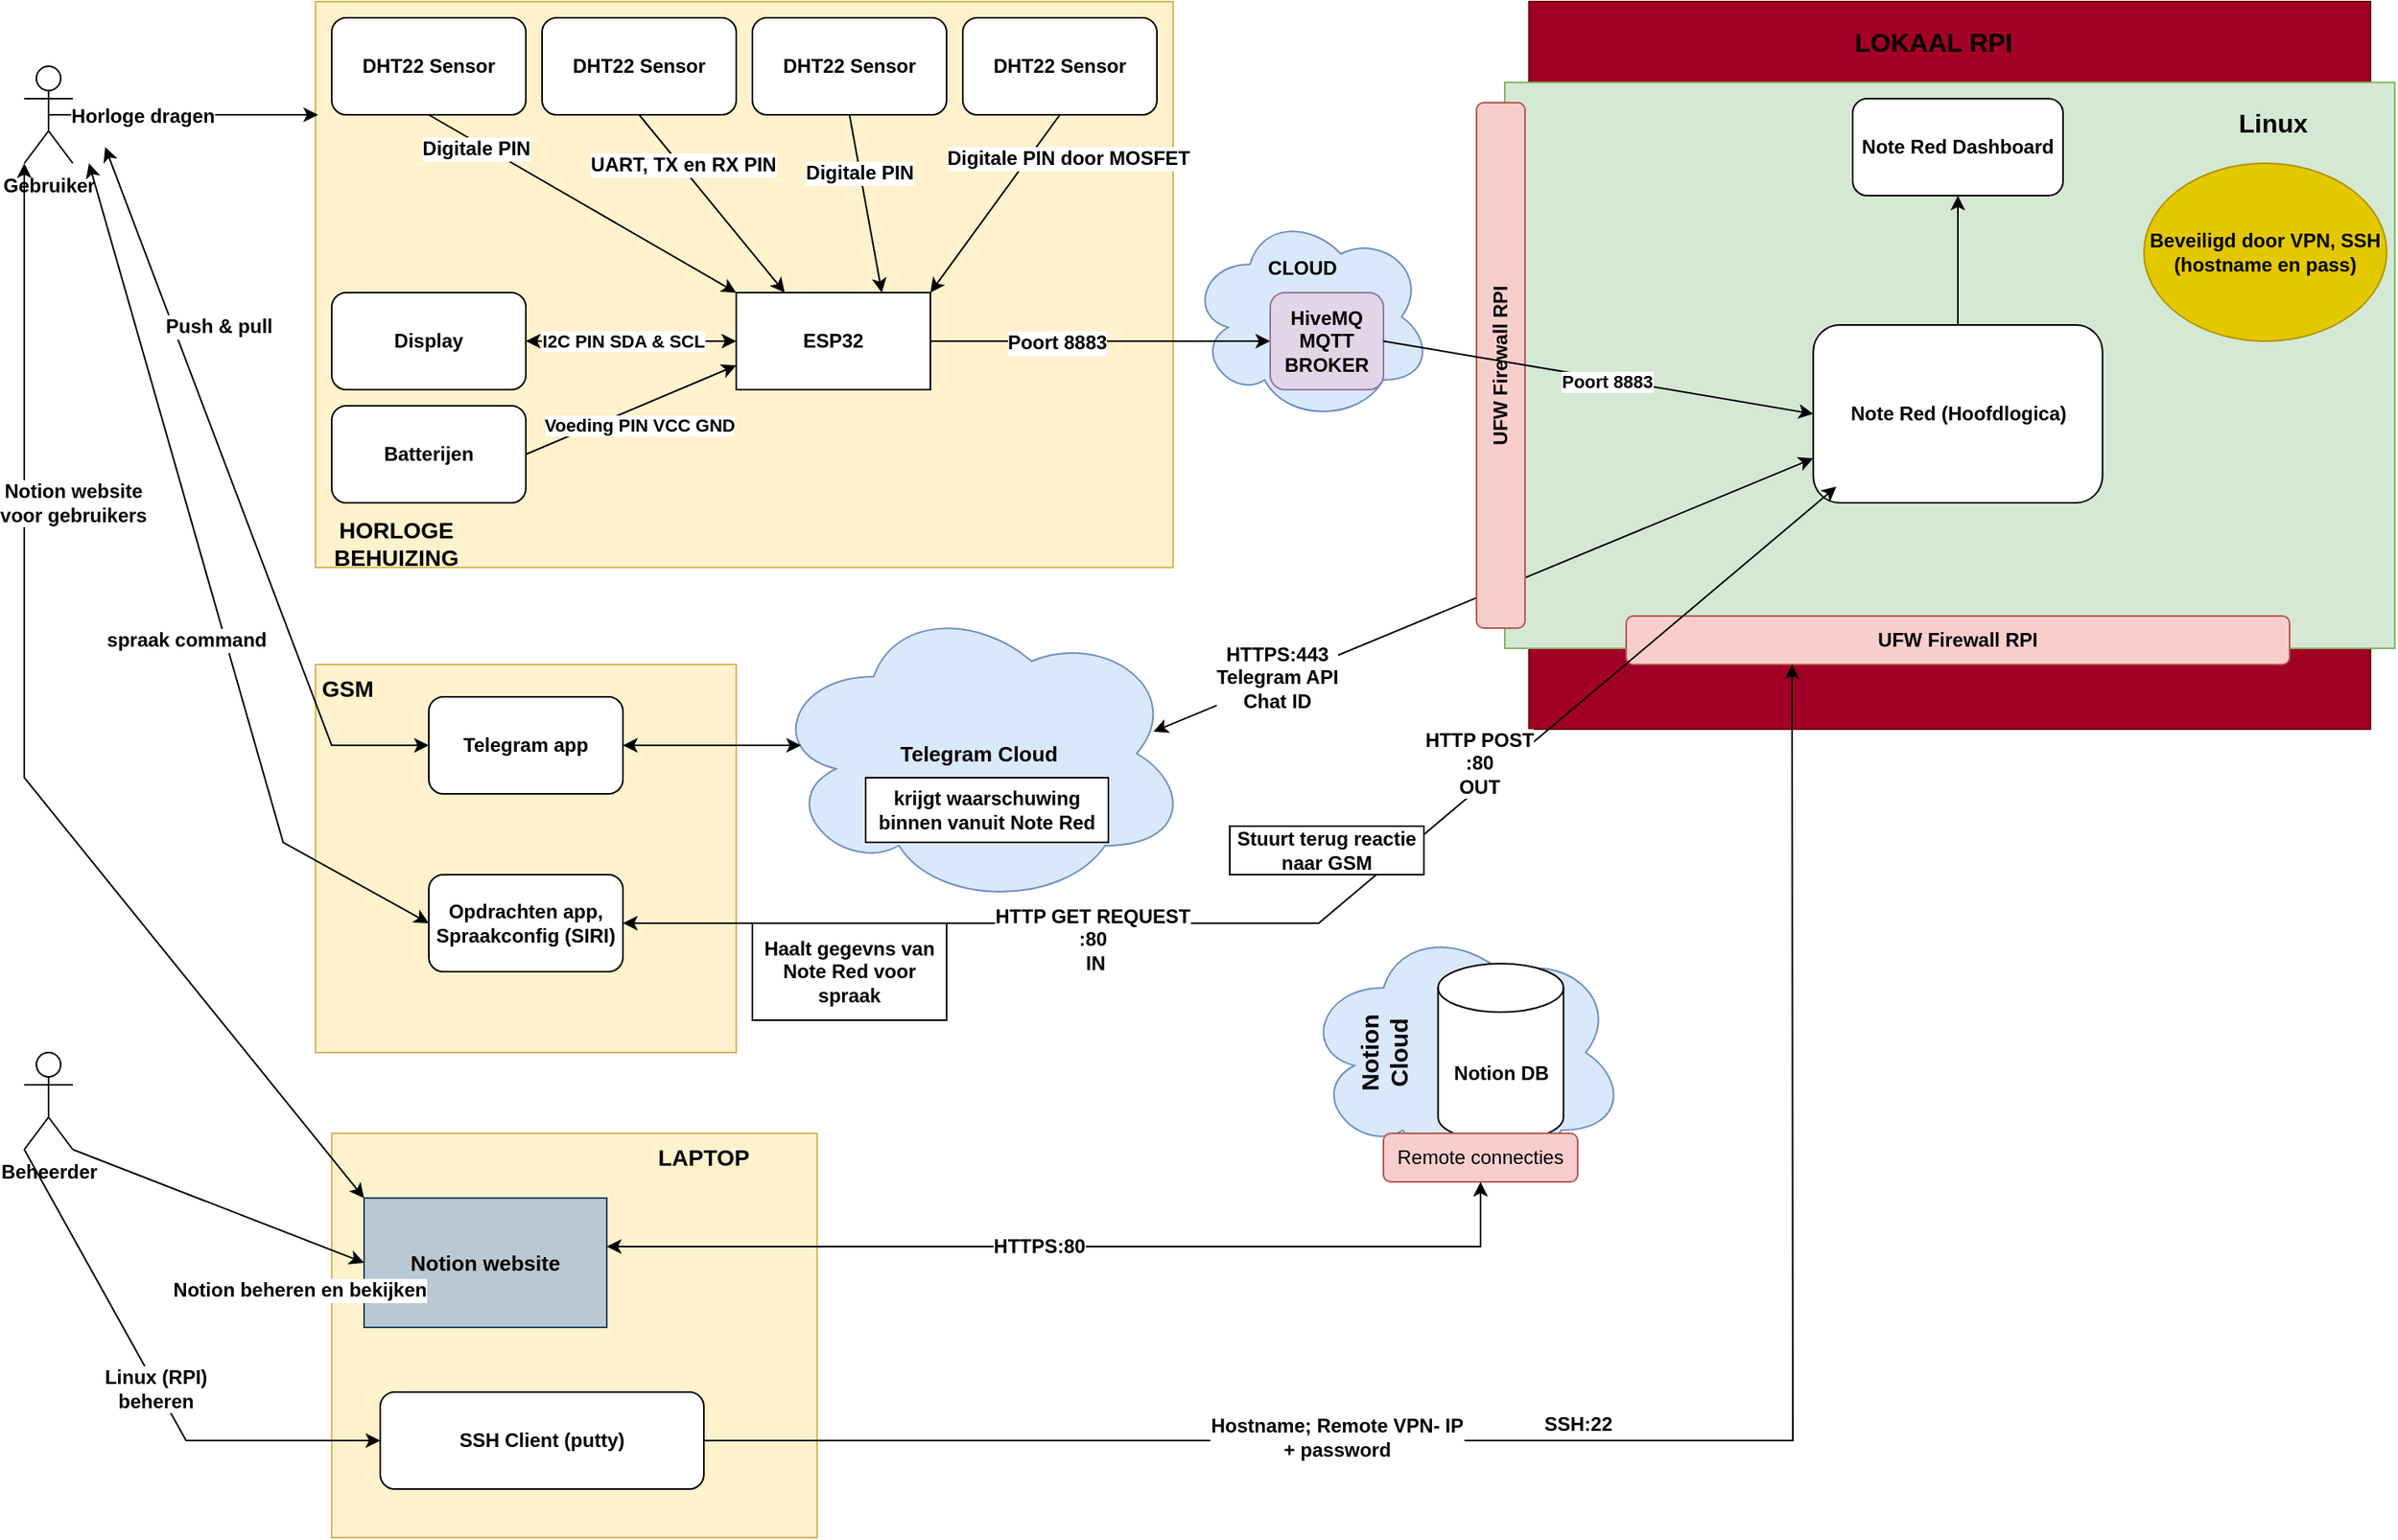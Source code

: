 <mxfile version="26.0.16">
  <diagram name="Pagina-1" id="Lu8BmvKnbfaBki2a1ZRC">
    <mxGraphModel dx="1687" dy="868" grid="1" gridSize="10" guides="1" tooltips="1" connect="1" arrows="1" fold="1" page="1" pageScale="1" pageWidth="2000" pageHeight="1000" math="0" shadow="0">
      <root>
        <mxCell id="0" />
        <mxCell id="1" parent="0" />
        <mxCell id="3iKsHlf3ZmwjfovonzyE-2" value="" style="rounded=0;whiteSpace=wrap;html=1;fillColor=#fff2cc;strokeColor=#d6b656;" vertex="1" parent="1">
          <mxGeometry x="200" y="30" width="530" height="350" as="geometry" />
        </mxCell>
        <mxCell id="3iKsHlf3ZmwjfovonzyE-3" value="&lt;b&gt;Gebruiker&lt;/b&gt;" style="shape=umlActor;verticalLabelPosition=bottom;verticalAlign=top;html=1;outlineConnect=0;" vertex="1" parent="1">
          <mxGeometry x="20" y="70" width="30" height="60" as="geometry" />
        </mxCell>
        <mxCell id="3iKsHlf3ZmwjfovonzyE-5" style="edgeStyle=orthogonalEdgeStyle;rounded=0;orthogonalLoop=1;jettySize=auto;html=1;exitX=0.5;exitY=0.5;exitDx=0;exitDy=0;exitPerimeter=0;entryX=0.003;entryY=0.2;entryDx=0;entryDy=0;entryPerimeter=0;" edge="1" parent="1" source="3iKsHlf3ZmwjfovonzyE-3" target="3iKsHlf3ZmwjfovonzyE-2">
          <mxGeometry relative="1" as="geometry" />
        </mxCell>
        <mxCell id="3iKsHlf3ZmwjfovonzyE-6" value="&lt;font style=&quot;font-size: 12px;&quot;&gt;&lt;b&gt;Horloge dragen&lt;/b&gt;&lt;/font&gt;" style="edgeLabel;html=1;align=center;verticalAlign=middle;resizable=0;points=[];" vertex="1" connectable="0" parent="3iKsHlf3ZmwjfovonzyE-5">
          <mxGeometry x="-0.306" y="-1" relative="1" as="geometry">
            <mxPoint as="offset" />
          </mxGeometry>
        </mxCell>
        <mxCell id="3iKsHlf3ZmwjfovonzyE-8" value="&lt;b&gt;DHT22 Sensor&lt;/b&gt;" style="rounded=1;whiteSpace=wrap;html=1;" vertex="1" parent="1">
          <mxGeometry x="210" y="40" width="120" height="60" as="geometry" />
        </mxCell>
        <mxCell id="3iKsHlf3ZmwjfovonzyE-9" value="&lt;b&gt;DHT22 Sensor&lt;/b&gt;" style="rounded=1;whiteSpace=wrap;html=1;" vertex="1" parent="1">
          <mxGeometry x="340" y="40" width="120" height="60" as="geometry" />
        </mxCell>
        <mxCell id="3iKsHlf3ZmwjfovonzyE-10" value="&lt;b&gt;DHT22 Sensor&lt;/b&gt;" style="rounded=1;whiteSpace=wrap;html=1;" vertex="1" parent="1">
          <mxGeometry x="470" y="40" width="120" height="60" as="geometry" />
        </mxCell>
        <mxCell id="3iKsHlf3ZmwjfovonzyE-11" value="&lt;b&gt;DHT22 Sensor&lt;/b&gt;" style="rounded=1;whiteSpace=wrap;html=1;" vertex="1" parent="1">
          <mxGeometry x="600" y="40" width="120" height="60" as="geometry" />
        </mxCell>
        <mxCell id="3iKsHlf3ZmwjfovonzyE-12" value="&lt;b&gt;ESP32&lt;/b&gt;" style="rounded=0;whiteSpace=wrap;html=1;" vertex="1" parent="1">
          <mxGeometry x="460" y="210" width="120" height="60" as="geometry" />
        </mxCell>
        <mxCell id="3iKsHlf3ZmwjfovonzyE-13" value="" style="endArrow=classic;html=1;rounded=0;exitX=0.5;exitY=1;exitDx=0;exitDy=0;entryX=0;entryY=0;entryDx=0;entryDy=0;" edge="1" parent="1" source="3iKsHlf3ZmwjfovonzyE-8" target="3iKsHlf3ZmwjfovonzyE-12">
          <mxGeometry width="50" height="50" relative="1" as="geometry">
            <mxPoint x="420" y="360" as="sourcePoint" />
            <mxPoint x="470" y="310" as="targetPoint" />
          </mxGeometry>
        </mxCell>
        <mxCell id="3iKsHlf3ZmwjfovonzyE-17" value="&lt;b&gt;&lt;font style=&quot;font-size: 12px;&quot;&gt;Digitale PIN&lt;/font&gt;&lt;/b&gt;" style="edgeLabel;html=1;align=center;verticalAlign=middle;resizable=0;points=[];" vertex="1" connectable="0" parent="3iKsHlf3ZmwjfovonzyE-13">
          <mxGeometry x="-0.677" y="-3" relative="1" as="geometry">
            <mxPoint as="offset" />
          </mxGeometry>
        </mxCell>
        <mxCell id="3iKsHlf3ZmwjfovonzyE-14" value="" style="endArrow=classic;html=1;rounded=0;exitX=0.5;exitY=1;exitDx=0;exitDy=0;entryX=0.25;entryY=0;entryDx=0;entryDy=0;" edge="1" parent="1" source="3iKsHlf3ZmwjfovonzyE-9" target="3iKsHlf3ZmwjfovonzyE-12">
          <mxGeometry width="50" height="50" relative="1" as="geometry">
            <mxPoint x="280" y="110" as="sourcePoint" />
            <mxPoint x="450" y="220" as="targetPoint" />
          </mxGeometry>
        </mxCell>
        <mxCell id="3iKsHlf3ZmwjfovonzyE-18" value="&lt;span style=&quot;font-size: 12px;&quot;&gt;&lt;b&gt;UART, TX en RX PIN&lt;/b&gt;&lt;/span&gt;" style="edgeLabel;html=1;align=center;verticalAlign=middle;resizable=0;points=[];" vertex="1" connectable="0" parent="3iKsHlf3ZmwjfovonzyE-14">
          <mxGeometry x="-0.426" y="1" relative="1" as="geometry">
            <mxPoint as="offset" />
          </mxGeometry>
        </mxCell>
        <mxCell id="3iKsHlf3ZmwjfovonzyE-15" value="" style="endArrow=classic;html=1;rounded=0;exitX=0.5;exitY=1;exitDx=0;exitDy=0;entryX=0.75;entryY=0;entryDx=0;entryDy=0;" edge="1" parent="1" source="3iKsHlf3ZmwjfovonzyE-10" target="3iKsHlf3ZmwjfovonzyE-12">
          <mxGeometry width="50" height="50" relative="1" as="geometry">
            <mxPoint x="410" y="110" as="sourcePoint" />
            <mxPoint x="480" y="220" as="targetPoint" />
          </mxGeometry>
        </mxCell>
        <mxCell id="3iKsHlf3ZmwjfovonzyE-19" value="&lt;b&gt;&lt;font style=&quot;font-size: 12px;&quot;&gt;Digitale PIN&lt;/font&gt;&lt;/b&gt;" style="edgeLabel;html=1;align=center;verticalAlign=middle;resizable=0;points=[];" vertex="1" connectable="0" parent="3iKsHlf3ZmwjfovonzyE-15">
          <mxGeometry x="-0.345" y="-1" relative="1" as="geometry">
            <mxPoint as="offset" />
          </mxGeometry>
        </mxCell>
        <mxCell id="3iKsHlf3ZmwjfovonzyE-16" value="" style="endArrow=classic;html=1;rounded=0;exitX=0.5;exitY=1;exitDx=0;exitDy=0;entryX=1;entryY=0;entryDx=0;entryDy=0;" edge="1" parent="1" source="3iKsHlf3ZmwjfovonzyE-11" target="3iKsHlf3ZmwjfovonzyE-12">
          <mxGeometry width="50" height="50" relative="1" as="geometry">
            <mxPoint x="540" y="110" as="sourcePoint" />
            <mxPoint x="540" y="220" as="targetPoint" />
          </mxGeometry>
        </mxCell>
        <mxCell id="3iKsHlf3ZmwjfovonzyE-20" value="&lt;b&gt;&lt;font style=&quot;font-size: 12px;&quot;&gt;Digitale PIN door MOSFET&lt;/font&gt;&lt;/b&gt;" style="edgeLabel;html=1;align=center;verticalAlign=middle;resizable=0;points=[];" vertex="1" connectable="0" parent="3iKsHlf3ZmwjfovonzyE-16">
          <mxGeometry x="-0.497" y="-2" relative="1" as="geometry">
            <mxPoint x="26" as="offset" />
          </mxGeometry>
        </mxCell>
        <mxCell id="3iKsHlf3ZmwjfovonzyE-21" value="&lt;b&gt;Display&lt;/b&gt;" style="rounded=1;whiteSpace=wrap;html=1;" vertex="1" parent="1">
          <mxGeometry x="210" y="210" width="120" height="60" as="geometry" />
        </mxCell>
        <mxCell id="3iKsHlf3ZmwjfovonzyE-22" value="&lt;b&gt;Batterijen&lt;/b&gt;" style="rounded=1;whiteSpace=wrap;html=1;" vertex="1" parent="1">
          <mxGeometry x="210" y="280" width="120" height="60" as="geometry" />
        </mxCell>
        <mxCell id="3iKsHlf3ZmwjfovonzyE-23" value="" style="endArrow=classic;startArrow=classic;html=1;rounded=0;exitX=1;exitY=0.5;exitDx=0;exitDy=0;entryX=0;entryY=0.5;entryDx=0;entryDy=0;" edge="1" parent="1" source="3iKsHlf3ZmwjfovonzyE-21" target="3iKsHlf3ZmwjfovonzyE-12">
          <mxGeometry width="50" height="50" relative="1" as="geometry">
            <mxPoint x="470" y="330" as="sourcePoint" />
            <mxPoint x="520" y="280" as="targetPoint" />
          </mxGeometry>
        </mxCell>
        <mxCell id="3iKsHlf3ZmwjfovonzyE-24" value="&lt;b&gt;I2C PIN SDA &amp;amp; SCL&lt;/b&gt;" style="edgeLabel;html=1;align=center;verticalAlign=middle;resizable=0;points=[];" vertex="1" connectable="0" parent="3iKsHlf3ZmwjfovonzyE-23">
          <mxGeometry x="-0.109" relative="1" as="geometry">
            <mxPoint x="2" as="offset" />
          </mxGeometry>
        </mxCell>
        <mxCell id="3iKsHlf3ZmwjfovonzyE-25" value="" style="endArrow=classic;html=1;rounded=0;exitX=1;exitY=0.5;exitDx=0;exitDy=0;entryX=0;entryY=0.75;entryDx=0;entryDy=0;" edge="1" parent="1" source="3iKsHlf3ZmwjfovonzyE-22" target="3iKsHlf3ZmwjfovonzyE-12">
          <mxGeometry width="50" height="50" relative="1" as="geometry">
            <mxPoint x="470" y="330" as="sourcePoint" />
            <mxPoint x="520" y="280" as="targetPoint" />
          </mxGeometry>
        </mxCell>
        <mxCell id="3iKsHlf3ZmwjfovonzyE-26" value="&lt;b&gt;&lt;font&gt;Voeding PIN VCC GND&lt;/font&gt;&lt;/b&gt;" style="edgeLabel;html=1;align=center;verticalAlign=middle;resizable=0;points=[];" vertex="1" connectable="0" parent="3iKsHlf3ZmwjfovonzyE-25">
          <mxGeometry x="-0.321" relative="1" as="geometry">
            <mxPoint x="26" as="offset" />
          </mxGeometry>
        </mxCell>
        <mxCell id="3iKsHlf3ZmwjfovonzyE-27" value="&lt;b&gt;&lt;font style=&quot;font-size: 14px;&quot;&gt;HORLOGE BEHUIZING&lt;/font&gt;&lt;/b&gt;" style="text;html=1;align=center;verticalAlign=middle;whiteSpace=wrap;rounded=0;" vertex="1" parent="1">
          <mxGeometry x="220" y="350" width="60" height="30" as="geometry" />
        </mxCell>
        <mxCell id="3iKsHlf3ZmwjfovonzyE-28" value="" style="ellipse;shape=cloud;whiteSpace=wrap;html=1;fillColor=#dae8fc;strokeColor=#6c8ebf;" vertex="1" parent="1">
          <mxGeometry x="740" y="160" width="150" height="130" as="geometry" />
        </mxCell>
        <mxCell id="3iKsHlf3ZmwjfovonzyE-30" value="" style="endArrow=classic;html=1;rounded=0;exitX=1;exitY=0.5;exitDx=0;exitDy=0;entryX=0;entryY=0.5;entryDx=0;entryDy=0;" edge="1" parent="1" source="3iKsHlf3ZmwjfovonzyE-12" target="3iKsHlf3ZmwjfovonzyE-31">
          <mxGeometry width="50" height="50" relative="1" as="geometry">
            <mxPoint x="1020" y="330" as="sourcePoint" />
            <mxPoint x="1070" y="280" as="targetPoint" />
          </mxGeometry>
        </mxCell>
        <mxCell id="3iKsHlf3ZmwjfovonzyE-43" value="&lt;b&gt;&lt;font style=&quot;font-size: 12px;&quot;&gt;Poort 8883&lt;/font&gt;&lt;/b&gt;" style="edgeLabel;html=1;align=center;verticalAlign=middle;resizable=0;points=[];" vertex="1" connectable="0" parent="3iKsHlf3ZmwjfovonzyE-30">
          <mxGeometry x="-0.257" y="-1" relative="1" as="geometry">
            <mxPoint as="offset" />
          </mxGeometry>
        </mxCell>
        <mxCell id="3iKsHlf3ZmwjfovonzyE-31" value="&lt;b&gt;HiveMQ MQTT BROKER&lt;/b&gt;" style="rounded=1;whiteSpace=wrap;html=1;fillColor=#e1d5e7;strokeColor=#9673a6;" vertex="1" parent="1">
          <mxGeometry x="790" y="210" width="70" height="60" as="geometry" />
        </mxCell>
        <mxCell id="3iKsHlf3ZmwjfovonzyE-33" value="&lt;b&gt;CLOUD&lt;/b&gt;" style="text;html=1;align=center;verticalAlign=middle;whiteSpace=wrap;rounded=0;" vertex="1" parent="1">
          <mxGeometry x="780" y="180" width="60" height="30" as="geometry" />
        </mxCell>
        <mxCell id="3iKsHlf3ZmwjfovonzyE-34" value="" style="rounded=0;whiteSpace=wrap;html=1;fillColor=#a20025;strokeColor=#6F0000;fontColor=#ffffff;" vertex="1" parent="1">
          <mxGeometry x="950" y="30" width="520" height="450" as="geometry" />
        </mxCell>
        <mxCell id="3iKsHlf3ZmwjfovonzyE-35" value="&lt;b&gt;&lt;font style=&quot;font-size: 16px;&quot;&gt;LOKAAL RPI&lt;/font&gt;&lt;/b&gt;" style="text;html=1;align=center;verticalAlign=middle;whiteSpace=wrap;rounded=0;" vertex="1" parent="1">
          <mxGeometry x="1150" y="40" width="100" height="30" as="geometry" />
        </mxCell>
        <mxCell id="3iKsHlf3ZmwjfovonzyE-37" value="" style="rounded=0;whiteSpace=wrap;html=1;fillColor=#d5e8d4;strokeColor=#82b366;" vertex="1" parent="1">
          <mxGeometry x="935" y="80" width="550" height="350" as="geometry" />
        </mxCell>
        <mxCell id="3iKsHlf3ZmwjfovonzyE-50" value="" style="endArrow=classic;startArrow=classic;html=1;rounded=0;exitX=0.915;exitY=0.429;exitDx=0;exitDy=0;exitPerimeter=0;entryX=0;entryY=0.75;entryDx=0;entryDy=0;" edge="1" parent="1" source="3iKsHlf3ZmwjfovonzyE-48" target="3iKsHlf3ZmwjfovonzyE-39">
          <mxGeometry width="50" height="50" relative="1" as="geometry">
            <mxPoint x="570" y="470" as="sourcePoint" />
            <mxPoint x="620" y="420" as="targetPoint" />
          </mxGeometry>
        </mxCell>
        <mxCell id="3iKsHlf3ZmwjfovonzyE-51" value="&lt;b&gt;&lt;font style=&quot;font-size: 12px;&quot;&gt;HTTPS:443&lt;br&gt;Telegram API&lt;br&gt;Chat ID&lt;/font&gt;&lt;/b&gt;" style="edgeLabel;html=1;align=center;verticalAlign=middle;resizable=0;points=[];" vertex="1" connectable="0" parent="3iKsHlf3ZmwjfovonzyE-50">
          <mxGeometry x="-0.627" y="2" relative="1" as="geometry">
            <mxPoint as="offset" />
          </mxGeometry>
        </mxCell>
        <mxCell id="3iKsHlf3ZmwjfovonzyE-36" value="&lt;b&gt;UFW Firewall RPI&lt;/b&gt;" style="rounded=1;whiteSpace=wrap;html=1;fillColor=#f8cecc;strokeColor=#b85450;rotation=-90;" vertex="1" parent="1">
          <mxGeometry x="770" y="240" width="325" height="30" as="geometry" />
        </mxCell>
        <mxCell id="3iKsHlf3ZmwjfovonzyE-38" value="&lt;b&gt;Note Red Dashboard&lt;/b&gt;" style="rounded=1;whiteSpace=wrap;html=1;" vertex="1" parent="1">
          <mxGeometry x="1150" y="90" width="130" height="60" as="geometry" />
        </mxCell>
        <mxCell id="3iKsHlf3ZmwjfovonzyE-39" value="&lt;b&gt;Note Red (Hoofdlogica)&lt;/b&gt;" style="rounded=1;whiteSpace=wrap;html=1;" vertex="1" parent="1">
          <mxGeometry x="1125.63" y="230" width="178.75" height="110" as="geometry" />
        </mxCell>
        <mxCell id="3iKsHlf3ZmwjfovonzyE-40" value="&lt;b&gt;UFW Firewall RPI&lt;/b&gt;" style="rounded=1;whiteSpace=wrap;html=1;fillColor=#f8cecc;strokeColor=#b85450;rotation=0;" vertex="1" parent="1">
          <mxGeometry x="1010" y="410" width="410" height="30" as="geometry" />
        </mxCell>
        <mxCell id="3iKsHlf3ZmwjfovonzyE-41" value="&lt;b&gt;Beveiligd door VPN, SSH (hostname en pass)&lt;/b&gt;" style="ellipse;whiteSpace=wrap;html=1;fillColor=#e3c800;strokeColor=#B09500;fontColor=#000000;" vertex="1" parent="1">
          <mxGeometry x="1330" y="130" width="150" height="110" as="geometry" />
        </mxCell>
        <mxCell id="3iKsHlf3ZmwjfovonzyE-42" value="&lt;b&gt;&lt;font style=&quot;font-size: 16px;&quot;&gt;Linux&lt;/font&gt;&lt;/b&gt;" style="text;html=1;align=center;verticalAlign=middle;whiteSpace=wrap;rounded=0;" vertex="1" parent="1">
          <mxGeometry x="1380" y="90" width="60" height="30" as="geometry" />
        </mxCell>
        <mxCell id="3iKsHlf3ZmwjfovonzyE-45" value="" style="endArrow=classic;html=1;rounded=0;exitX=0.5;exitY=0;exitDx=0;exitDy=0;entryX=0.5;entryY=1;entryDx=0;entryDy=0;" edge="1" parent="1" source="3iKsHlf3ZmwjfovonzyE-39" target="3iKsHlf3ZmwjfovonzyE-38">
          <mxGeometry width="50" height="50" relative="1" as="geometry">
            <mxPoint x="880" y="370" as="sourcePoint" />
            <mxPoint x="930" y="320" as="targetPoint" />
          </mxGeometry>
        </mxCell>
        <mxCell id="3iKsHlf3ZmwjfovonzyE-46" value="" style="endArrow=classic;html=1;rounded=0;exitX=1;exitY=0.5;exitDx=0;exitDy=0;entryX=0;entryY=0.5;entryDx=0;entryDy=0;" edge="1" parent="1" source="3iKsHlf3ZmwjfovonzyE-31" target="3iKsHlf3ZmwjfovonzyE-39">
          <mxGeometry width="50" height="50" relative="1" as="geometry">
            <mxPoint x="880" y="370" as="sourcePoint" />
            <mxPoint x="930" y="320" as="targetPoint" />
          </mxGeometry>
        </mxCell>
        <mxCell id="3iKsHlf3ZmwjfovonzyE-47" value="&lt;b&gt;Poort 8883&lt;/b&gt;" style="edgeLabel;html=1;align=center;verticalAlign=middle;resizable=0;points=[];" vertex="1" connectable="0" parent="3iKsHlf3ZmwjfovonzyE-46">
          <mxGeometry x="0.04" y="-1" relative="1" as="geometry">
            <mxPoint as="offset" />
          </mxGeometry>
        </mxCell>
        <mxCell id="3iKsHlf3ZmwjfovonzyE-48" value="&lt;b&gt;&lt;font style=&quot;font-size: 13px;&quot;&gt;Telegram Cloud&lt;/font&gt;&lt;/b&gt;" style="ellipse;shape=cloud;whiteSpace=wrap;html=1;fillColor=#dae8fc;strokeColor=#6c8ebf;" vertex="1" parent="1">
          <mxGeometry x="480" y="400" width="260" height="190" as="geometry" />
        </mxCell>
        <mxCell id="3iKsHlf3ZmwjfovonzyE-49" value="&lt;b&gt;krijgt waarschuwing binnen vanuit Note Red&lt;/b&gt;" style="rounded=0;whiteSpace=wrap;html=1;" vertex="1" parent="1">
          <mxGeometry x="540" y="510" width="150" height="40" as="geometry" />
        </mxCell>
        <mxCell id="3iKsHlf3ZmwjfovonzyE-53" value="" style="rounded=0;whiteSpace=wrap;html=1;fillColor=#fff2cc;strokeColor=#d6b656;" vertex="1" parent="1">
          <mxGeometry x="200" y="440" width="260" height="240" as="geometry" />
        </mxCell>
        <mxCell id="3iKsHlf3ZmwjfovonzyE-54" value="&lt;b&gt;&lt;font style=&quot;font-size: 14px;&quot;&gt;GSM&lt;/font&gt;&lt;/b&gt;" style="text;html=1;align=center;verticalAlign=middle;whiteSpace=wrap;rounded=0;" vertex="1" parent="1">
          <mxGeometry x="190" y="440" width="60" height="30" as="geometry" />
        </mxCell>
        <mxCell id="3iKsHlf3ZmwjfovonzyE-62" value="" style="endArrow=classic;startArrow=classic;html=1;rounded=0;exitX=1;exitY=0.5;exitDx=0;exitDy=0;entryX=0.08;entryY=0.909;entryDx=0;entryDy=0;entryPerimeter=0;" edge="1" parent="1" source="3iKsHlf3ZmwjfovonzyE-59" target="3iKsHlf3ZmwjfovonzyE-39">
          <mxGeometry width="50" height="50" relative="1" as="geometry">
            <mxPoint x="660" y="460" as="sourcePoint" />
            <mxPoint x="710" y="410" as="targetPoint" />
            <Array as="points">
              <mxPoint x="820" y="600" />
            </Array>
          </mxGeometry>
        </mxCell>
        <mxCell id="3iKsHlf3ZmwjfovonzyE-64" value="&lt;b&gt;&lt;font style=&quot;font-size: 12px;&quot;&gt;HTTP GET REQUEST&lt;br&gt;:80&lt;br&gt;&amp;nbsp;IN&lt;/font&gt;&lt;/b&gt;" style="edgeLabel;html=1;align=center;verticalAlign=middle;resizable=0;points=[];" vertex="1" connectable="0" parent="3iKsHlf3ZmwjfovonzyE-62">
          <mxGeometry x="-0.354" y="-2" relative="1" as="geometry">
            <mxPoint x="16" y="8" as="offset" />
          </mxGeometry>
        </mxCell>
        <mxCell id="3iKsHlf3ZmwjfovonzyE-66" value="&lt;b&gt;&lt;font style=&quot;font-size: 12px;&quot;&gt;HTTP POST&lt;br&gt;:80&lt;br&gt;OUT&lt;/font&gt;&lt;/b&gt;" style="edgeLabel;html=1;align=center;verticalAlign=middle;resizable=0;points=[];" vertex="1" connectable="0" parent="3iKsHlf3ZmwjfovonzyE-62">
          <mxGeometry x="0.387" y="3" relative="1" as="geometry">
            <mxPoint x="-20" y="5" as="offset" />
          </mxGeometry>
        </mxCell>
        <mxCell id="3iKsHlf3ZmwjfovonzyE-55" value="&lt;b&gt;Telegram app&lt;/b&gt;" style="rounded=1;whiteSpace=wrap;html=1;" vertex="1" parent="1">
          <mxGeometry x="270" y="460" width="120" height="60" as="geometry" />
        </mxCell>
        <mxCell id="3iKsHlf3ZmwjfovonzyE-56" value="" style="endArrow=classic;startArrow=classic;html=1;rounded=0;exitX=1;exitY=0.5;exitDx=0;exitDy=0;" edge="1" parent="1" source="3iKsHlf3ZmwjfovonzyE-55">
          <mxGeometry width="50" height="50" relative="1" as="geometry">
            <mxPoint x="190" y="460" as="sourcePoint" />
            <mxPoint x="500" y="490" as="targetPoint" />
          </mxGeometry>
        </mxCell>
        <mxCell id="3iKsHlf3ZmwjfovonzyE-57" value="" style="endArrow=classic;startArrow=classic;html=1;rounded=0;exitX=0;exitY=0.5;exitDx=0;exitDy=0;" edge="1" parent="1" source="3iKsHlf3ZmwjfovonzyE-55">
          <mxGeometry width="50" height="50" relative="1" as="geometry">
            <mxPoint x="190" y="460" as="sourcePoint" />
            <mxPoint x="70" y="120" as="targetPoint" />
            <Array as="points">
              <mxPoint x="210" y="490" />
            </Array>
          </mxGeometry>
        </mxCell>
        <mxCell id="3iKsHlf3ZmwjfovonzyE-58" value="&lt;b&gt;&lt;font style=&quot;font-size: 12px;&quot;&gt;Push &amp;amp; pull&lt;/font&gt;&lt;/b&gt;" style="edgeLabel;html=1;align=center;verticalAlign=middle;resizable=0;points=[];" vertex="1" connectable="0" parent="3iKsHlf3ZmwjfovonzyE-57">
          <mxGeometry x="0.465" y="-2" relative="1" as="geometry">
            <mxPoint x="25" y="-3" as="offset" />
          </mxGeometry>
        </mxCell>
        <mxCell id="3iKsHlf3ZmwjfovonzyE-59" value="&lt;b&gt;Opdrachten app, Spraakconfig (SIRI)&lt;/b&gt;" style="rounded=1;whiteSpace=wrap;html=1;" vertex="1" parent="1">
          <mxGeometry x="270" y="570" width="120" height="60" as="geometry" />
        </mxCell>
        <mxCell id="3iKsHlf3ZmwjfovonzyE-60" value="" style="endArrow=classic;startArrow=classic;html=1;rounded=0;exitX=0;exitY=0.5;exitDx=0;exitDy=0;" edge="1" parent="1" source="3iKsHlf3ZmwjfovonzyE-59">
          <mxGeometry width="50" height="50" relative="1" as="geometry">
            <mxPoint x="750" y="460" as="sourcePoint" />
            <mxPoint x="60" y="130" as="targetPoint" />
            <Array as="points">
              <mxPoint x="180" y="550" />
            </Array>
          </mxGeometry>
        </mxCell>
        <mxCell id="3iKsHlf3ZmwjfovonzyE-61" value="&lt;b&gt;&lt;font style=&quot;font-size: 12px;&quot;&gt;spraak command&lt;/font&gt;&lt;/b&gt;" style="edgeLabel;html=1;align=center;verticalAlign=middle;resizable=0;points=[];" vertex="1" connectable="0" parent="3iKsHlf3ZmwjfovonzyE-60">
          <mxGeometry x="-0.079" y="4" relative="1" as="geometry">
            <mxPoint x="-16" y="14" as="offset" />
          </mxGeometry>
        </mxCell>
        <mxCell id="3iKsHlf3ZmwjfovonzyE-63" value="&lt;b&gt;Haalt gegevns van Note Red voor spraak&lt;/b&gt;" style="rounded=0;whiteSpace=wrap;html=1;" vertex="1" parent="1">
          <mxGeometry x="470" y="600" width="120" height="60" as="geometry" />
        </mxCell>
        <mxCell id="3iKsHlf3ZmwjfovonzyE-65" value="&lt;b&gt;Stuurt terug reactie naar GSM&lt;/b&gt;" style="rounded=0;whiteSpace=wrap;html=1;" vertex="1" parent="1">
          <mxGeometry x="765" y="540" width="120" height="30" as="geometry" />
        </mxCell>
        <mxCell id="3iKsHlf3ZmwjfovonzyE-67" value="" style="rounded=0;whiteSpace=wrap;html=1;fillColor=#fff2cc;strokeColor=#d6b656;" vertex="1" parent="1">
          <mxGeometry x="210" y="730" width="300" height="250" as="geometry" />
        </mxCell>
        <mxCell id="3iKsHlf3ZmwjfovonzyE-68" value="&lt;b&gt;Beheerder&lt;/b&gt;" style="shape=umlActor;verticalLabelPosition=bottom;verticalAlign=top;html=1;outlineConnect=0;" vertex="1" parent="1">
          <mxGeometry x="20" y="680" width="30" height="60" as="geometry" />
        </mxCell>
        <mxCell id="3iKsHlf3ZmwjfovonzyE-71" value="&lt;b&gt;&lt;font style=&quot;font-size: 13px;&quot;&gt;Notion website&lt;/font&gt;&lt;/b&gt;" style="rounded=0;whiteSpace=wrap;html=1;fillColor=#bac8d3;strokeColor=#23445d;" vertex="1" parent="1">
          <mxGeometry x="230" y="770" width="150" height="80" as="geometry" />
        </mxCell>
        <mxCell id="3iKsHlf3ZmwjfovonzyE-72" value="&lt;font style=&quot;font-size: 14px;&quot;&gt;&lt;b&gt;LAPTOP&lt;/b&gt;&lt;/font&gt;" style="text;html=1;align=center;verticalAlign=middle;whiteSpace=wrap;rounded=0;" vertex="1" parent="1">
          <mxGeometry x="410" y="730" width="60" height="30" as="geometry" />
        </mxCell>
        <mxCell id="3iKsHlf3ZmwjfovonzyE-73" value="&lt;b&gt;SSH Client (putty)&lt;/b&gt;" style="rounded=1;whiteSpace=wrap;html=1;" vertex="1" parent="1">
          <mxGeometry x="240" y="890" width="200" height="60" as="geometry" />
        </mxCell>
        <mxCell id="3iKsHlf3ZmwjfovonzyE-74" value="" style="ellipse;shape=cloud;whiteSpace=wrap;html=1;fillColor=#dae8fc;strokeColor=#6c8ebf;" vertex="1" parent="1">
          <mxGeometry x="810" y="600" width="200" height="160" as="geometry" />
        </mxCell>
        <mxCell id="3iKsHlf3ZmwjfovonzyE-75" value="&lt;b&gt;&lt;font style=&quot;font-size: 15px;&quot;&gt;Notion Cloud&lt;/font&gt;&lt;/b&gt;" style="text;html=1;align=center;verticalAlign=middle;whiteSpace=wrap;rounded=0;rotation=-90;" vertex="1" parent="1">
          <mxGeometry x="830" y="665" width="60" height="30" as="geometry" />
        </mxCell>
        <mxCell id="3iKsHlf3ZmwjfovonzyE-76" value="&lt;b&gt;Notion DB&lt;/b&gt;" style="shape=cylinder3;whiteSpace=wrap;html=1;boundedLbl=1;backgroundOutline=1;size=15;" vertex="1" parent="1">
          <mxGeometry x="893.75" y="625" width="77.5" height="110" as="geometry" />
        </mxCell>
        <mxCell id="3iKsHlf3ZmwjfovonzyE-77" value="Remote connecties" style="rounded=1;whiteSpace=wrap;html=1;fillColor=#f8cecc;strokeColor=#b85450;" vertex="1" parent="1">
          <mxGeometry x="860" y="730" width="120" height="30" as="geometry" />
        </mxCell>
        <mxCell id="3iKsHlf3ZmwjfovonzyE-79" value="" style="endArrow=classic;startArrow=classic;html=1;rounded=0;entryX=0.5;entryY=1;entryDx=0;entryDy=0;" edge="1" parent="1" target="3iKsHlf3ZmwjfovonzyE-77">
          <mxGeometry width="50" height="50" relative="1" as="geometry">
            <mxPoint x="380" y="800" as="sourcePoint" />
            <mxPoint x="580" y="690" as="targetPoint" />
            <Array as="points">
              <mxPoint x="920" y="800" />
            </Array>
          </mxGeometry>
        </mxCell>
        <mxCell id="3iKsHlf3ZmwjfovonzyE-80" value="&lt;b&gt;&lt;font style=&quot;font-size: 12px;&quot;&gt;HTTPS:80&lt;/font&gt;&lt;/b&gt;" style="edgeLabel;html=1;align=center;verticalAlign=middle;resizable=0;points=[];" vertex="1" connectable="0" parent="3iKsHlf3ZmwjfovonzyE-79">
          <mxGeometry x="-0.079" relative="1" as="geometry">
            <mxPoint as="offset" />
          </mxGeometry>
        </mxCell>
        <mxCell id="3iKsHlf3ZmwjfovonzyE-81" value="" style="endArrow=classic;html=1;rounded=0;exitX=1;exitY=1;exitDx=0;exitDy=0;exitPerimeter=0;entryX=0;entryY=0.5;entryDx=0;entryDy=0;" edge="1" parent="1" source="3iKsHlf3ZmwjfovonzyE-68" target="3iKsHlf3ZmwjfovonzyE-71">
          <mxGeometry width="50" height="50" relative="1" as="geometry">
            <mxPoint x="420" y="740" as="sourcePoint" />
            <mxPoint x="470" y="690" as="targetPoint" />
          </mxGeometry>
        </mxCell>
        <mxCell id="3iKsHlf3ZmwjfovonzyE-82" value="&lt;font style=&quot;font-size: 12px;&quot;&gt;&lt;b&gt;Notion beheren en bekijken&lt;/b&gt;&lt;/font&gt;" style="edgeLabel;html=1;align=center;verticalAlign=middle;resizable=0;points=[];" vertex="1" connectable="0" parent="3iKsHlf3ZmwjfovonzyE-81">
          <mxGeometry x="0.227" y="-1" relative="1" as="geometry">
            <mxPoint x="30" y="43" as="offset" />
          </mxGeometry>
        </mxCell>
        <mxCell id="3iKsHlf3ZmwjfovonzyE-83" value="" style="endArrow=classic;html=1;rounded=0;exitX=0;exitY=1;exitDx=0;exitDy=0;exitPerimeter=0;entryX=0;entryY=0.5;entryDx=0;entryDy=0;" edge="1" parent="1" source="3iKsHlf3ZmwjfovonzyE-68" target="3iKsHlf3ZmwjfovonzyE-73">
          <mxGeometry width="50" height="50" relative="1" as="geometry">
            <mxPoint x="420" y="740" as="sourcePoint" />
            <mxPoint x="470" y="690" as="targetPoint" />
            <Array as="points">
              <mxPoint x="120" y="920" />
            </Array>
          </mxGeometry>
        </mxCell>
        <mxCell id="3iKsHlf3ZmwjfovonzyE-84" value="&lt;b&gt;&lt;font style=&quot;font-size: 12px;&quot;&gt;Linux (RPI)&lt;br&gt;beheren&lt;/font&gt;&lt;/b&gt;" style="edgeLabel;html=1;align=center;verticalAlign=middle;resizable=0;points=[];" vertex="1" connectable="0" parent="3iKsHlf3ZmwjfovonzyE-83">
          <mxGeometry x="0.027" y="-1" relative="1" as="geometry">
            <mxPoint y="1" as="offset" />
          </mxGeometry>
        </mxCell>
        <mxCell id="3iKsHlf3ZmwjfovonzyE-85" value="" style="endArrow=classic;startArrow=classic;html=1;rounded=0;exitX=0;exitY=0;exitDx=0;exitDy=0;entryX=0;entryY=1;entryDx=0;entryDy=0;entryPerimeter=0;" edge="1" parent="1" source="3iKsHlf3ZmwjfovonzyE-71" target="3iKsHlf3ZmwjfovonzyE-3">
          <mxGeometry width="50" height="50" relative="1" as="geometry">
            <mxPoint x="350" y="440" as="sourcePoint" />
            <mxPoint x="400" y="390" as="targetPoint" />
            <Array as="points">
              <mxPoint x="20" y="510" />
            </Array>
          </mxGeometry>
        </mxCell>
        <mxCell id="3iKsHlf3ZmwjfovonzyE-86" value="&lt;b&gt;&lt;font style=&quot;font-size: 12px;&quot;&gt;Notion website&lt;br&gt;voor gebruikers&lt;/font&gt;&lt;/b&gt;" style="edgeLabel;html=1;align=center;verticalAlign=middle;resizable=0;points=[];" vertex="1" connectable="0" parent="3iKsHlf3ZmwjfovonzyE-85">
          <mxGeometry x="0.42" y="-4" relative="1" as="geometry">
            <mxPoint x="26" y="3" as="offset" />
          </mxGeometry>
        </mxCell>
        <mxCell id="3iKsHlf3ZmwjfovonzyE-88" value="" style="endArrow=classic;html=1;rounded=0;exitX=1;exitY=0.5;exitDx=0;exitDy=0;entryX=0.25;entryY=1;entryDx=0;entryDy=0;" edge="1" parent="1" source="3iKsHlf3ZmwjfovonzyE-73" target="3iKsHlf3ZmwjfovonzyE-40">
          <mxGeometry width="50" height="50" relative="1" as="geometry">
            <mxPoint x="710" y="740" as="sourcePoint" />
            <mxPoint x="760" y="690" as="targetPoint" />
            <Array as="points">
              <mxPoint x="1113" y="920" />
            </Array>
          </mxGeometry>
        </mxCell>
        <mxCell id="3iKsHlf3ZmwjfovonzyE-89" value="&lt;b&gt;&lt;font style=&quot;font-size: 12px;&quot;&gt;Hostname; Remote VPN- IP&lt;br&gt;+ password&lt;/font&gt;&lt;/b&gt;" style="edgeLabel;html=1;align=center;verticalAlign=middle;resizable=0;points=[];" vertex="1" connectable="0" parent="3iKsHlf3ZmwjfovonzyE-88">
          <mxGeometry x="-0.322" y="2" relative="1" as="geometry">
            <mxPoint as="offset" />
          </mxGeometry>
        </mxCell>
        <mxCell id="3iKsHlf3ZmwjfovonzyE-90" value="&lt;b&gt;&lt;font style=&quot;font-size: 12px;&quot;&gt;SSH:22&lt;/font&gt;&lt;/b&gt;" style="edgeLabel;html=1;align=center;verticalAlign=middle;resizable=0;points=[];" vertex="1" connectable="0" parent="3iKsHlf3ZmwjfovonzyE-88">
          <mxGeometry x="-0.063" y="1" relative="1" as="geometry">
            <mxPoint y="-9" as="offset" />
          </mxGeometry>
        </mxCell>
      </root>
    </mxGraphModel>
  </diagram>
</mxfile>
